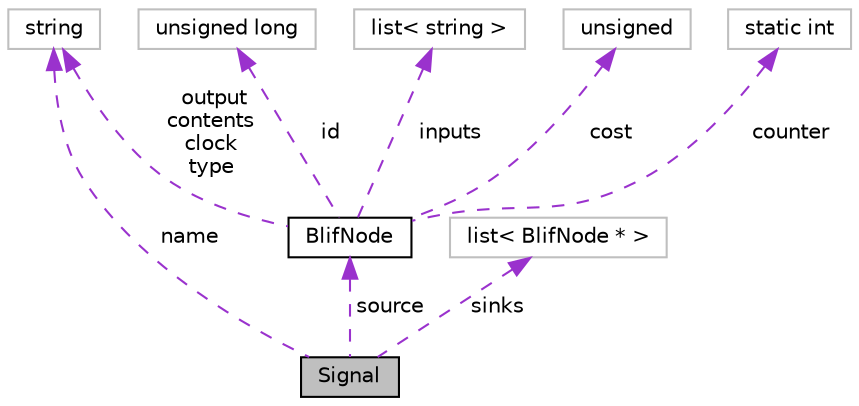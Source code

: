 digraph "Signal"
{
  edge [fontname="Helvetica",fontsize="10",labelfontname="Helvetica",labelfontsize="10"];
  node [fontname="Helvetica",fontsize="10",shape=record];
  Node1 [label="Signal",height=0.2,width=0.4,color="black", fillcolor="grey75", style="filled" fontcolor="black"];
  Node2 -> Node1 [dir="back",color="darkorchid3",fontsize="10",style="dashed",label=" name" ];
  Node2 [label="string",height=0.2,width=0.4,color="grey75", fillcolor="white", style="filled"];
  Node3 -> Node1 [dir="back",color="darkorchid3",fontsize="10",style="dashed",label=" sinks" ];
  Node3 [label="list\< BlifNode * \>",height=0.2,width=0.4,color="grey75", fillcolor="white", style="filled"];
  Node4 -> Node1 [dir="back",color="darkorchid3",fontsize="10",style="dashed",label=" source" ];
  Node4 [label="BlifNode",height=0.2,width=0.4,color="black", fillcolor="white", style="filled",URL="$classBlifNode.html"];
  Node5 -> Node4 [dir="back",color="darkorchid3",fontsize="10",style="dashed",label=" id" ];
  Node5 [label="unsigned long",height=0.2,width=0.4,color="grey75", fillcolor="white", style="filled"];
  Node2 -> Node4 [dir="back",color="darkorchid3",fontsize="10",style="dashed",label=" output\ncontents\nclock\ntype" ];
  Node6 -> Node4 [dir="back",color="darkorchid3",fontsize="10",style="dashed",label=" inputs" ];
  Node6 [label="list\< string \>",height=0.2,width=0.4,color="grey75", fillcolor="white", style="filled"];
  Node7 -> Node4 [dir="back",color="darkorchid3",fontsize="10",style="dashed",label=" cost" ];
  Node7 [label="unsigned",height=0.2,width=0.4,color="grey75", fillcolor="white", style="filled"];
  Node8 -> Node4 [dir="back",color="darkorchid3",fontsize="10",style="dashed",label=" counter" ];
  Node8 [label="static int",height=0.2,width=0.4,color="grey75", fillcolor="white", style="filled"];
}

